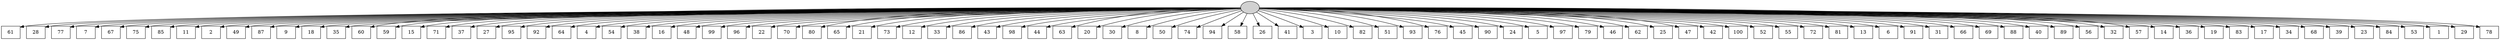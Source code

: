 digraph G {
0[style=filled, fillcolor=grey82, label=""];
1[shape=box,style=filled, fillcolor=white,label="61\n"];
2[shape=box,style=filled, fillcolor=white,label="28\n"];
3[shape=box,style=filled, fillcolor=white,label="77\n"];
4[shape=box,style=filled, fillcolor=white,label="7\n"];
5[shape=box,style=filled, fillcolor=white,label="67\n"];
6[shape=box,style=filled, fillcolor=white,label="75\n"];
7[shape=box,style=filled, fillcolor=white,label="85\n"];
8[shape=box,style=filled, fillcolor=white,label="11\n"];
9[shape=box,style=filled, fillcolor=white,label="2\n"];
10[shape=box,style=filled, fillcolor=white,label="49\n"];
11[shape=box,style=filled, fillcolor=white,label="87\n"];
12[shape=box,style=filled, fillcolor=white,label="9\n"];
13[shape=box,style=filled, fillcolor=white,label="18\n"];
14[shape=box,style=filled, fillcolor=white,label="35\n"];
15[shape=box,style=filled, fillcolor=white,label="60\n"];
16[shape=box,style=filled, fillcolor=white,label="59\n"];
17[shape=box,style=filled, fillcolor=white,label="15\n"];
18[shape=box,style=filled, fillcolor=white,label="71\n"];
19[shape=box,style=filled, fillcolor=white,label="37\n"];
20[shape=box,style=filled, fillcolor=white,label="27\n"];
21[shape=box,style=filled, fillcolor=white,label="95\n"];
22[shape=box,style=filled, fillcolor=white,label="92\n"];
23[shape=box,style=filled, fillcolor=white,label="64\n"];
24[shape=box,style=filled, fillcolor=white,label="4\n"];
25[shape=box,style=filled, fillcolor=white,label="54\n"];
26[shape=box,style=filled, fillcolor=white,label="38\n"];
27[shape=box,style=filled, fillcolor=white,label="16\n"];
28[shape=box,style=filled, fillcolor=white,label="48\n"];
29[shape=box,style=filled, fillcolor=white,label="99\n"];
30[shape=box,style=filled, fillcolor=white,label="96\n"];
31[shape=box,style=filled, fillcolor=white,label="22\n"];
32[shape=box,style=filled, fillcolor=white,label="70\n"];
33[shape=box,style=filled, fillcolor=white,label="80\n"];
34[shape=box,style=filled, fillcolor=white,label="65\n"];
35[shape=box,style=filled, fillcolor=white,label="21\n"];
36[shape=box,style=filled, fillcolor=white,label="73\n"];
37[shape=box,style=filled, fillcolor=white,label="12\n"];
38[shape=box,style=filled, fillcolor=white,label="33\n"];
39[shape=box,style=filled, fillcolor=white,label="86\n"];
40[shape=box,style=filled, fillcolor=white,label="43\n"];
41[shape=box,style=filled, fillcolor=white,label="98\n"];
42[shape=box,style=filled, fillcolor=white,label="44\n"];
43[shape=box,style=filled, fillcolor=white,label="63\n"];
44[shape=box,style=filled, fillcolor=white,label="20\n"];
45[shape=box,style=filled, fillcolor=white,label="30\n"];
46[shape=box,style=filled, fillcolor=white,label="8\n"];
47[shape=box,style=filled, fillcolor=white,label="50\n"];
48[shape=box,style=filled, fillcolor=white,label="74\n"];
49[shape=box,style=filled, fillcolor=white,label="94\n"];
50[shape=box,style=filled, fillcolor=white,label="58\n"];
51[shape=box,style=filled, fillcolor=white,label="26\n"];
52[shape=box,style=filled, fillcolor=white,label="41\n"];
53[shape=box,style=filled, fillcolor=white,label="3\n"];
54[shape=box,style=filled, fillcolor=white,label="10\n"];
55[shape=box,style=filled, fillcolor=white,label="82\n"];
56[shape=box,style=filled, fillcolor=white,label="51\n"];
57[shape=box,style=filled, fillcolor=white,label="93\n"];
58[shape=box,style=filled, fillcolor=white,label="76\n"];
59[shape=box,style=filled, fillcolor=white,label="45\n"];
60[shape=box,style=filled, fillcolor=white,label="90\n"];
61[shape=box,style=filled, fillcolor=white,label="24\n"];
62[shape=box,style=filled, fillcolor=white,label="5\n"];
63[shape=box,style=filled, fillcolor=white,label="97\n"];
64[shape=box,style=filled, fillcolor=white,label="79\n"];
65[shape=box,style=filled, fillcolor=white,label="46\n"];
66[shape=box,style=filled, fillcolor=white,label="62\n"];
67[shape=box,style=filled, fillcolor=white,label="25\n"];
68[shape=box,style=filled, fillcolor=white,label="47\n"];
69[shape=box,style=filled, fillcolor=white,label="42\n"];
70[shape=box,style=filled, fillcolor=white,label="100\n"];
71[shape=box,style=filled, fillcolor=white,label="52\n"];
72[shape=box,style=filled, fillcolor=white,label="55\n"];
73[shape=box,style=filled, fillcolor=white,label="72\n"];
74[shape=box,style=filled, fillcolor=white,label="81\n"];
75[shape=box,style=filled, fillcolor=white,label="13\n"];
76[shape=box,style=filled, fillcolor=white,label="6\n"];
77[shape=box,style=filled, fillcolor=white,label="91\n"];
78[shape=box,style=filled, fillcolor=white,label="31\n"];
79[shape=box,style=filled, fillcolor=white,label="66\n"];
80[shape=box,style=filled, fillcolor=white,label="69\n"];
81[shape=box,style=filled, fillcolor=white,label="88\n"];
82[shape=box,style=filled, fillcolor=white,label="40\n"];
83[shape=box,style=filled, fillcolor=white,label="89\n"];
84[shape=box,style=filled, fillcolor=white,label="56\n"];
85[shape=box,style=filled, fillcolor=white,label="32\n"];
86[shape=box,style=filled, fillcolor=white,label="57\n"];
87[shape=box,style=filled, fillcolor=white,label="14\n"];
88[shape=box,style=filled, fillcolor=white,label="36\n"];
89[shape=box,style=filled, fillcolor=white,label="19\n"];
90[shape=box,style=filled, fillcolor=white,label="83\n"];
91[shape=box,style=filled, fillcolor=white,label="17\n"];
92[shape=box,style=filled, fillcolor=white,label="34\n"];
93[shape=box,style=filled, fillcolor=white,label="68\n"];
94[shape=box,style=filled, fillcolor=white,label="39\n"];
95[shape=box,style=filled, fillcolor=white,label="23\n"];
96[shape=box,style=filled, fillcolor=white,label="84\n"];
97[shape=box,style=filled, fillcolor=white,label="53\n"];
98[shape=box,style=filled, fillcolor=white,label="1\n"];
99[shape=box,style=filled, fillcolor=white,label="29\n"];
100[shape=box,style=filled, fillcolor=white,label="78\n"];
0->1 ;
0->2 ;
0->3 ;
0->4 ;
0->5 ;
0->6 ;
0->7 ;
0->8 ;
0->9 ;
0->10 ;
0->11 ;
0->12 ;
0->13 ;
0->14 ;
0->15 ;
0->16 ;
0->17 ;
0->18 ;
0->19 ;
0->20 ;
0->21 ;
0->22 ;
0->23 ;
0->24 ;
0->25 ;
0->26 ;
0->27 ;
0->28 ;
0->29 ;
0->30 ;
0->31 ;
0->32 ;
0->33 ;
0->34 ;
0->35 ;
0->36 ;
0->37 ;
0->38 ;
0->39 ;
0->40 ;
0->41 ;
0->42 ;
0->43 ;
0->44 ;
0->45 ;
0->46 ;
0->47 ;
0->48 ;
0->49 ;
0->50 ;
0->51 ;
0->52 ;
0->53 ;
0->54 ;
0->55 ;
0->56 ;
0->57 ;
0->58 ;
0->59 ;
0->60 ;
0->61 ;
0->62 ;
0->63 ;
0->64 ;
0->65 ;
0->66 ;
0->67 ;
0->68 ;
0->69 ;
0->70 ;
0->71 ;
0->72 ;
0->73 ;
0->74 ;
0->75 ;
0->76 ;
0->77 ;
0->78 ;
0->79 ;
0->80 ;
0->81 ;
0->82 ;
0->83 ;
0->84 ;
0->85 ;
0->86 ;
0->87 ;
0->88 ;
0->89 ;
0->90 ;
0->91 ;
0->92 ;
0->93 ;
0->94 ;
0->95 ;
0->96 ;
0->97 ;
0->98 ;
0->99 ;
0->100 ;
}
